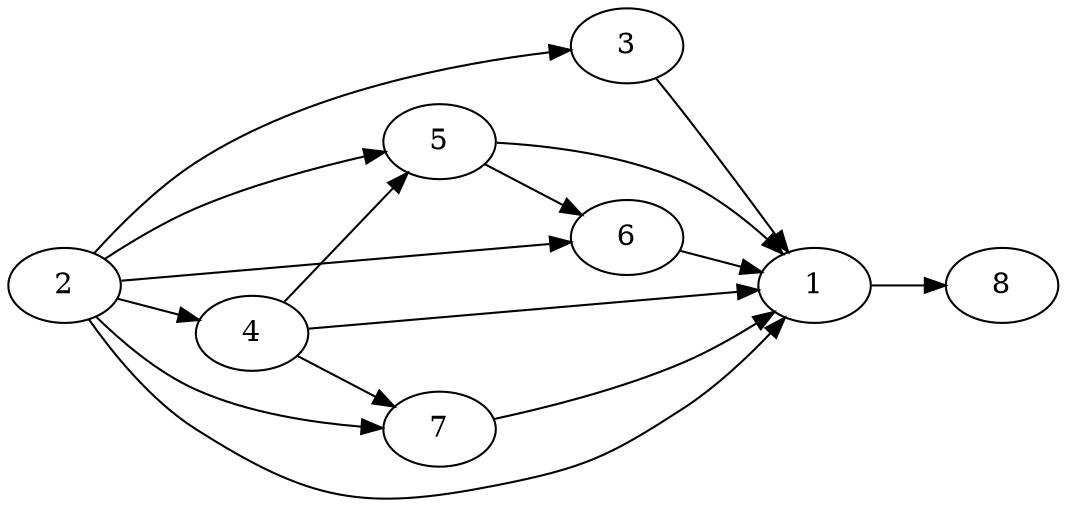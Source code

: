 digraph deps {
	rankdir="LR";

	2 -> 3;
	2 -> 4;
	2 -> 5;
	2 -> 6;
	2 -> 7;
	2 -> 1;
	3 -> 1;
	4 -> 1;
	5 -> 1;
	6 -> 1;
	7 -> 1;

	4 -> 5;
	5 -> 6;
	4 -> 7;
	1 -> 8;
}
